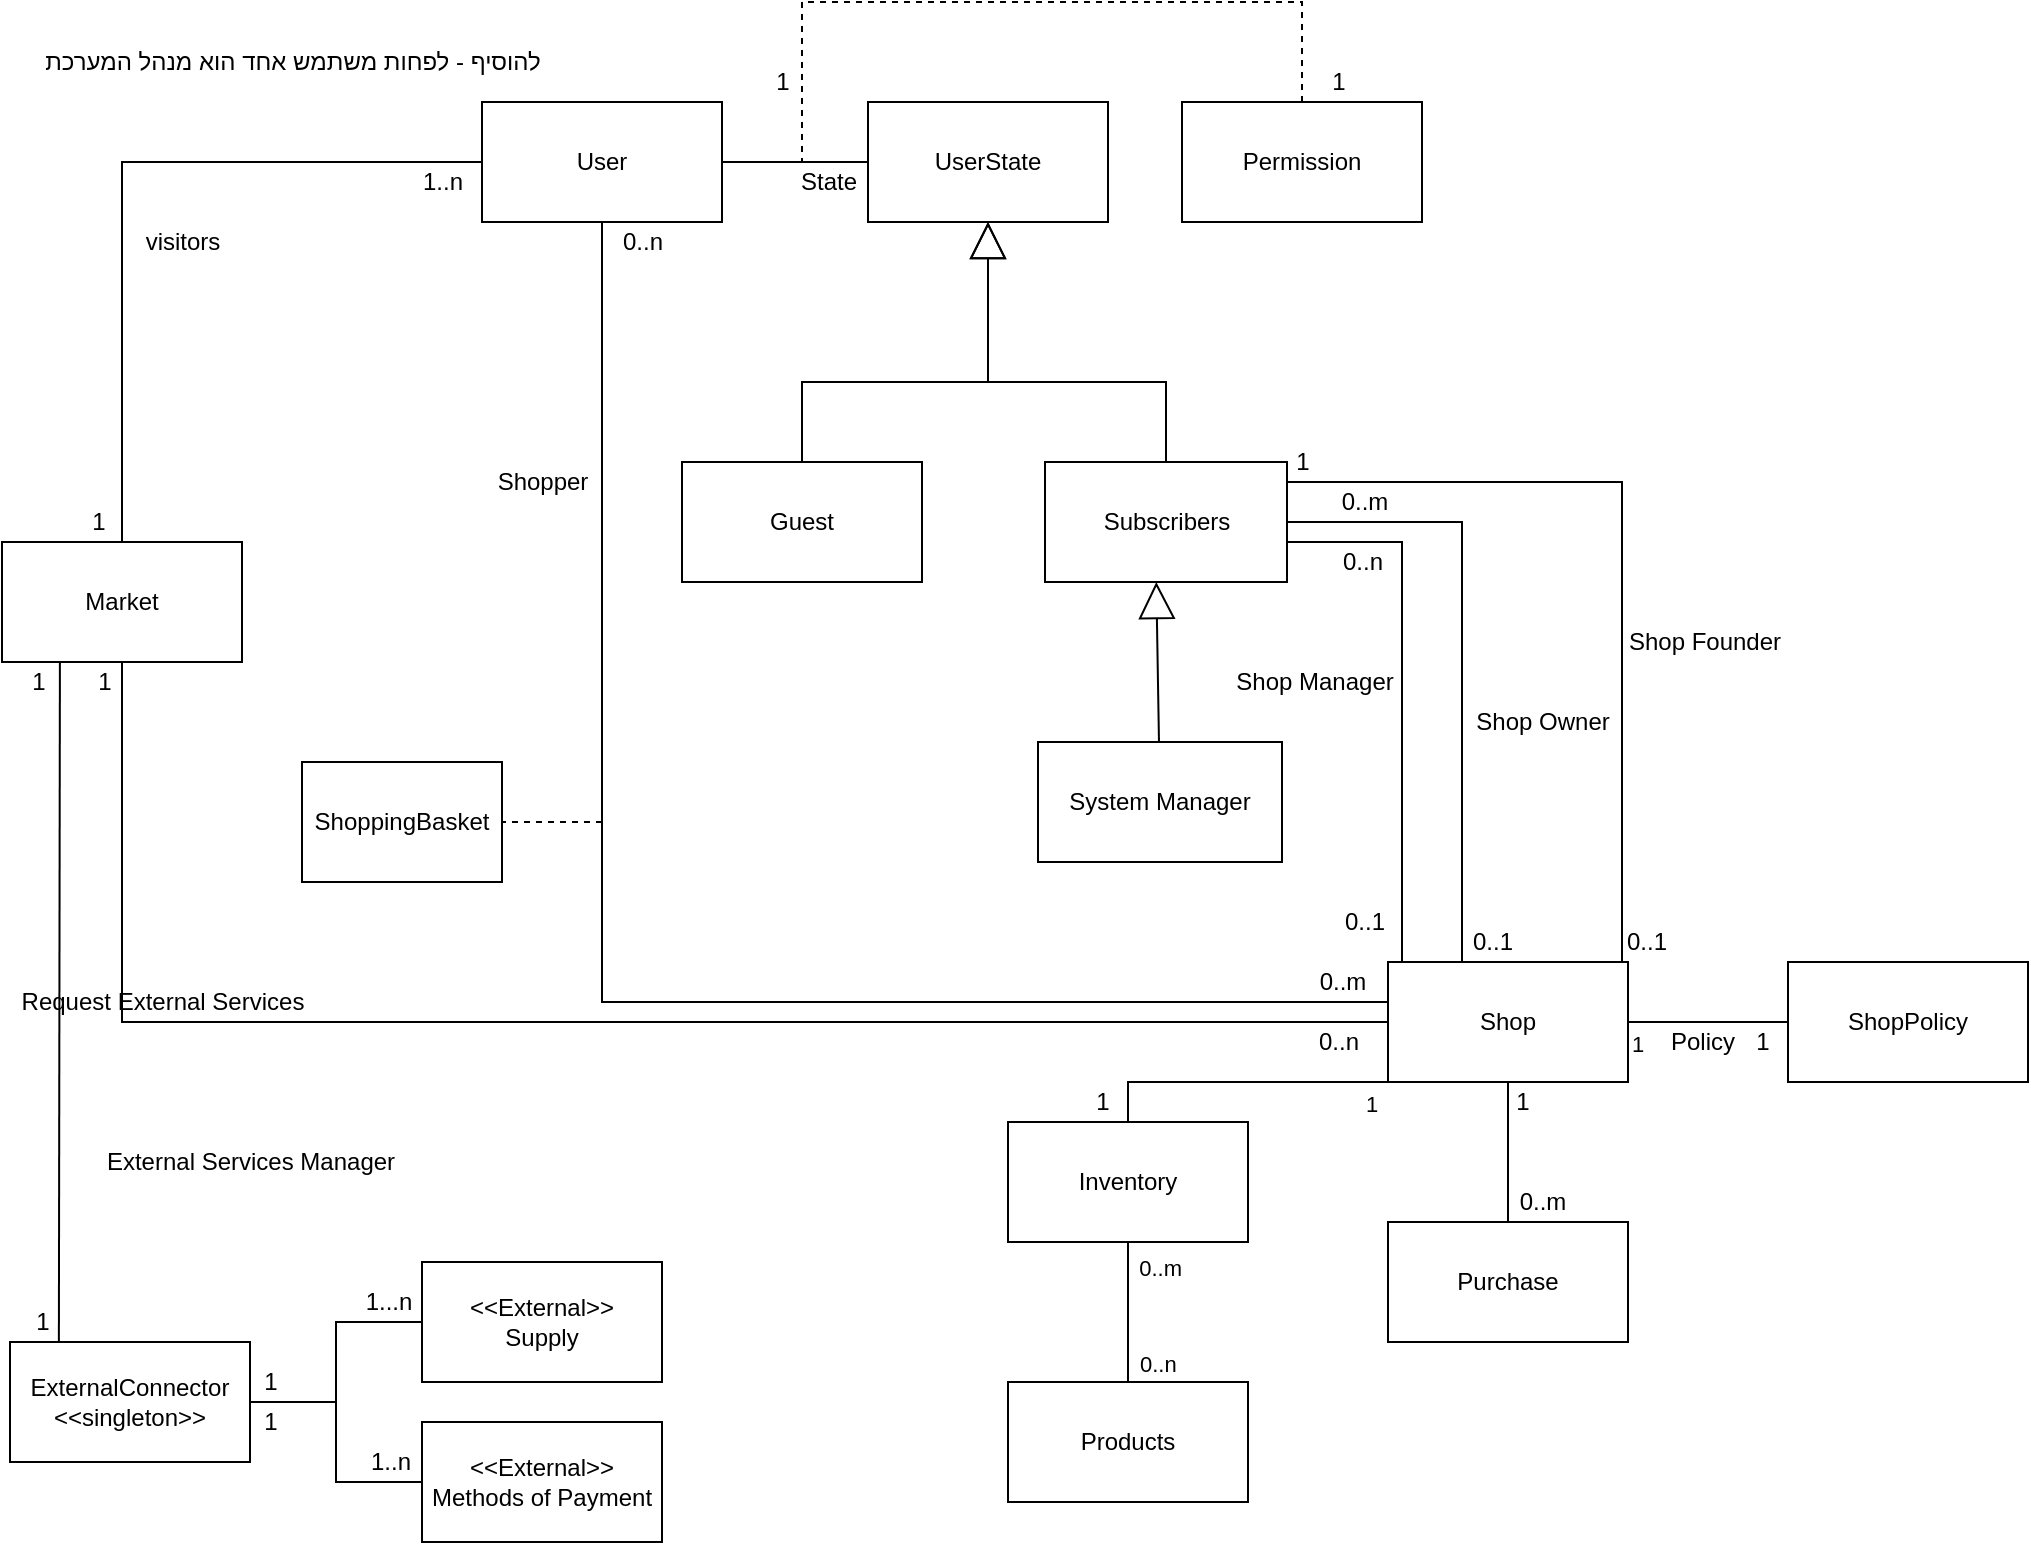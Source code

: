 <mxfile version="17.4.0" type="device" pages="3"><diagram id="Wof2DnWN4hJCFkAimdQg" name="ClassDiagram"><mxGraphModel dx="1888" dy="579" grid="1" gridSize="10" guides="1" tooltips="1" connect="1" arrows="1" fold="1" page="1" pageScale="1" pageWidth="850" pageHeight="1100" math="0" shadow="0"><root><mxCell id="0"/><mxCell id="1" parent="0"/><mxCell id="Eky-pcxUhRWaiAZwhfAL-2" value="ExternalConnector&lt;br&gt;&amp;lt;&amp;lt;singleton&amp;gt;&amp;gt;" style="rounded=0;whiteSpace=wrap;html=1;" parent="1" vertex="1"><mxGeometry x="-296" y="720" width="120" height="60" as="geometry"/></mxCell><mxCell id="Eky-pcxUhRWaiAZwhfAL-3" value="&amp;lt;&amp;lt;External&amp;gt;&amp;gt;&lt;br&gt;Methods of Payment" style="rounded=0;whiteSpace=wrap;html=1;" parent="1" vertex="1"><mxGeometry x="-90" y="760" width="120" height="60" as="geometry"/></mxCell><mxCell id="Eky-pcxUhRWaiAZwhfAL-4" value="&amp;lt;&amp;lt;External&amp;gt;&amp;gt;&lt;br&gt;Supply" style="whiteSpace=wrap;html=1;hachureGap=4;" parent="1" vertex="1"><mxGeometry x="-90" y="680" width="120" height="60" as="geometry"/></mxCell><mxCell id="Eky-pcxUhRWaiAZwhfAL-6" value="" style="edgeStyle=orthogonalEdgeStyle;rounded=0;orthogonalLoop=1;jettySize=auto;html=1;exitX=1;exitY=0.5;exitDx=0;exitDy=0;entryX=0;entryY=0.5;entryDx=0;entryDy=0;endArrow=none;endFill=0;" parent="1" source="Eky-pcxUhRWaiAZwhfAL-2" target="Eky-pcxUhRWaiAZwhfAL-4" edge="1"><mxGeometry relative="1" as="geometry"><mxPoint x="-317" y="780" as="sourcePoint"/><mxPoint x="-397" y="820" as="targetPoint"/></mxGeometry></mxCell><mxCell id="6CJ9yR4R0beAompKz-hC-38" value="" style="edgeStyle=orthogonalEdgeStyle;rounded=0;orthogonalLoop=1;jettySize=auto;html=1;startArrow=none;startFill=0;endArrow=none;endFill=0;" parent="1" source="fY-6HyF-fq5NWKHX7iJ5-1" target="6CJ9yR4R0beAompKz-hC-37" edge="1"><mxGeometry relative="1" as="geometry"/></mxCell><mxCell id="fY-6HyF-fq5NWKHX7iJ5-1" value="User" style="rounded=0;whiteSpace=wrap;html=1;" parent="1" vertex="1"><mxGeometry x="-60" y="100" width="120" height="60" as="geometry"/></mxCell><mxCell id="fY-6HyF-fq5NWKHX7iJ5-3" value="Guest" style="rounded=0;whiteSpace=wrap;html=1;" parent="1" vertex="1"><mxGeometry x="40" y="280" width="120" height="60" as="geometry"/></mxCell><mxCell id="6CJ9yR4R0beAompKz-hC-27" value="" style="edgeStyle=orthogonalEdgeStyle;rounded=0;orthogonalLoop=1;jettySize=auto;html=1;startArrow=none;startFill=0;endArrow=none;endFill=0;" parent="1" source="fY-6HyF-fq5NWKHX7iJ5-4" target="Rlc5a7Pg4rDXN_b2xtmf-1" edge="1"><mxGeometry relative="1" as="geometry"><Array as="points"><mxPoint x="430" y="310"/></Array></mxGeometry></mxCell><mxCell id="fY-6HyF-fq5NWKHX7iJ5-4" value="Subscribers" style="rounded=0;whiteSpace=wrap;html=1;" parent="1" vertex="1"><mxGeometry x="221.5" y="280" width="121" height="60" as="geometry"/></mxCell><mxCell id="kYTz1M_tQUrsJTH6OGYC-2" style="edgeStyle=orthogonalEdgeStyle;rounded=0;orthogonalLoop=1;jettySize=auto;html=1;entryX=0.5;entryY=0;entryDx=0;entryDy=0;endArrow=none;endFill=0;" parent="1" source="Rlc5a7Pg4rDXN_b2xtmf-1" target="8f6Nlo9ApFRKUWU0a2XI-1" edge="1"><mxGeometry relative="1" as="geometry"/></mxCell><mxCell id="Rlc5a7Pg4rDXN_b2xtmf-1" value="Shop" style="rounded=0;whiteSpace=wrap;html=1;" parent="1" vertex="1"><mxGeometry x="393" y="530" width="120" height="60" as="geometry"/></mxCell><mxCell id="1Z-VJc7aL-MS_O6mueCI-9" style="edgeStyle=orthogonalEdgeStyle;rounded=0;orthogonalLoop=1;jettySize=auto;html=1;dashed=1;endArrow=none;endFill=0;" parent="1" edge="1"><mxGeometry relative="1" as="geometry"><mxPoint y="460" as="sourcePoint"/><mxPoint x="-50" y="460" as="targetPoint"/></mxGeometry></mxCell><mxCell id="KP_ZMNLRcbQnrNj21Be2-1" value="ShopPolicy" style="rounded=0;whiteSpace=wrap;html=1;" parent="1" vertex="1"><mxGeometry x="593" y="530" width="120" height="60" as="geometry"/></mxCell><mxCell id="KP_ZMNLRcbQnrNj21Be2-3" value="1" style="endArrow=none;html=1;endSize=12;startArrow=none;startSize=14;startFill=0;edgeStyle=orthogonalEdgeStyle;align=left;verticalAlign=bottom;rounded=0;exitX=1;exitY=0.5;exitDx=0;exitDy=0;entryX=0;entryY=0.5;entryDx=0;entryDy=0;endFill=0;" parent="1" source="Rlc5a7Pg4rDXN_b2xtmf-1" target="KP_ZMNLRcbQnrNj21Be2-1" edge="1"><mxGeometry x="-1" y="-20" relative="1" as="geometry"><mxPoint x="513" y="560" as="sourcePoint"/><mxPoint x="463" y="540" as="targetPoint"/><mxPoint as="offset"/><Array as="points"><mxPoint x="530" y="560"/><mxPoint x="530" y="560"/></Array></mxGeometry></mxCell><mxCell id="m1ixrbXxWv31Y15DonRN-1" value="ShoppingBasket" style="rounded=0;whiteSpace=wrap;html=1;" parent="1" vertex="1"><mxGeometry x="-150" y="430" width="100" height="60" as="geometry"/></mxCell><mxCell id="m1ixrbXxWv31Y15DonRN-2" value="Products" style="rounded=0;whiteSpace=wrap;html=1;" parent="1" vertex="1"><mxGeometry x="203" y="740" width="120" height="60" as="geometry"/></mxCell><mxCell id="m1ixrbXxWv31Y15DonRN-3" value="Inventory" style="rounded=0;whiteSpace=wrap;html=1;" parent="1" vertex="1"><mxGeometry x="203" y="610" width="120" height="60" as="geometry"/></mxCell><mxCell id="m1ixrbXxWv31Y15DonRN-5" value="1" style="endArrow=none;html=1;startArrow=none;startFill=0;edgeStyle=orthogonalEdgeStyle;align=left;verticalAlign=bottom;rounded=0;exitX=0;exitY=0.5;exitDx=0;exitDy=0;entryX=0.5;entryY=0;entryDx=0;entryDy=0;endFill=0;" parent="1" source="Rlc5a7Pg4rDXN_b2xtmf-1" target="m1ixrbXxWv31Y15DonRN-3" edge="1"><mxGeometry x="-0.522" y="20" relative="1" as="geometry"><mxPoint x="523" y="570" as="sourcePoint"/><mxPoint x="603" y="570" as="targetPoint"/><mxPoint as="offset"/><Array as="points"><mxPoint x="393" y="590"/><mxPoint x="263" y="590"/></Array></mxGeometry></mxCell><mxCell id="1Z-VJc7aL-MS_O6mueCI-1" value="" style="endArrow=none;html=1;endSize=12;startArrow=none;startSize=14;startFill=0;edgeStyle=orthogonalEdgeStyle;rounded=0;exitX=0.5;exitY=1;exitDx=0;exitDy=0;entryX=0.5;entryY=0;entryDx=0;entryDy=0;endFill=0;" parent="1" source="m1ixrbXxWv31Y15DonRN-3" target="m1ixrbXxWv31Y15DonRN-2" edge="1"><mxGeometry relative="1" as="geometry"><mxPoint x="383" y="730" as="sourcePoint"/><mxPoint x="543" y="730" as="targetPoint"/></mxGeometry></mxCell><mxCell id="1Z-VJc7aL-MS_O6mueCI-2" value="0..n" style="edgeLabel;resizable=0;html=1;align=left;verticalAlign=top;" parent="1Z-VJc7aL-MS_O6mueCI-1" connectable="0" vertex="1"><mxGeometry x="-1" relative="1" as="geometry"><mxPoint x="4" y="48" as="offset"/></mxGeometry></mxCell><mxCell id="1Z-VJc7aL-MS_O6mueCI-3" value="0..m" style="edgeLabel;resizable=0;html=1;align=right;verticalAlign=top;" parent="1Z-VJc7aL-MS_O6mueCI-1" connectable="0" vertex="1"><mxGeometry x="1" relative="1" as="geometry"><mxPoint x="27" y="-70" as="offset"/></mxGeometry></mxCell><mxCell id="8f6Nlo9ApFRKUWU0a2XI-1" value="Purchase" style="rounded=0;whiteSpace=wrap;html=1;" parent="1" vertex="1"><mxGeometry x="393" y="660" width="120" height="60" as="geometry"/></mxCell><mxCell id="6CJ9yR4R0beAompKz-hC-3" value="" style="endArrow=block;endSize=16;endFill=0;html=1;rounded=0;" parent="1" source="fY-6HyF-fq5NWKHX7iJ5-4" target="6CJ9yR4R0beAompKz-hC-37" edge="1"><mxGeometry width="160" relative="1" as="geometry"><mxPoint x="410" y="380" as="sourcePoint"/><mxPoint x="570" y="380" as="targetPoint"/><Array as="points"><mxPoint x="282" y="240"/><mxPoint x="193" y="240"/></Array></mxGeometry></mxCell><mxCell id="6CJ9yR4R0beAompKz-hC-4" value="" style="endArrow=block;endSize=16;endFill=0;html=1;rounded=0;" parent="1" source="fY-6HyF-fq5NWKHX7iJ5-3" target="6CJ9yR4R0beAompKz-hC-37" edge="1"><mxGeometry width="160" relative="1" as="geometry"><mxPoint x="294.667" y="290" as="sourcePoint"/><mxPoint x="221.333" y="170" as="targetPoint"/><Array as="points"><mxPoint x="100" y="240"/><mxPoint x="193" y="240"/></Array></mxGeometry></mxCell><mxCell id="6CJ9yR4R0beAompKz-hC-16" value="System Manager" style="rounded=0;whiteSpace=wrap;html=1;" parent="1" vertex="1"><mxGeometry x="218" y="420" width="122" height="60" as="geometry"/></mxCell><mxCell id="6CJ9yR4R0beAompKz-hC-18" value="" style="endArrow=none;endFill=0;html=1;edgeStyle=orthogonalEdgeStyle;align=left;verticalAlign=top;rounded=0;" parent="1" source="fY-6HyF-fq5NWKHX7iJ5-1" target="Rlc5a7Pg4rDXN_b2xtmf-1" edge="1"><mxGeometry x="-1" relative="1" as="geometry"><mxPoint x="220" y="300" as="sourcePoint"/><mxPoint x="380" y="300" as="targetPoint"/><Array as="points"><mxPoint y="550"/></Array></mxGeometry></mxCell><mxCell id="6CJ9yR4R0beAompKz-hC-20" value="Shopper" style="text;html=1;align=center;verticalAlign=middle;resizable=0;points=[];autosize=1;strokeColor=none;fillColor=none;" parent="1" vertex="1"><mxGeometry x="-60" y="280" width="60" height="20" as="geometry"/></mxCell><mxCell id="6CJ9yR4R0beAompKz-hC-24" value="Shop Owner" style="text;html=1;align=center;verticalAlign=middle;resizable=0;points=[];autosize=1;strokeColor=none;fillColor=none;" parent="1" vertex="1"><mxGeometry x="430" y="400" width="80" height="20" as="geometry"/></mxCell><mxCell id="6CJ9yR4R0beAompKz-hC-28" value="" style="edgeStyle=orthogonalEdgeStyle;rounded=0;orthogonalLoop=1;jettySize=auto;html=1;startArrow=none;startFill=0;endArrow=none;endFill=0;" parent="1" source="fY-6HyF-fq5NWKHX7iJ5-4" target="Rlc5a7Pg4rDXN_b2xtmf-1" edge="1"><mxGeometry relative="1" as="geometry"><mxPoint x="371" y="320.059" as="sourcePoint"/><mxPoint x="463.059" y="540" as="targetPoint"/><Array as="points"><mxPoint x="400" y="320"/></Array></mxGeometry></mxCell><mxCell id="6CJ9yR4R0beAompKz-hC-30" value="0..1" style="text;html=1;align=center;verticalAlign=middle;resizable=0;points=[];autosize=1;strokeColor=none;fillColor=none;" parent="1" vertex="1"><mxGeometry x="425" y="510" width="40" height="20" as="geometry"/></mxCell><mxCell id="6CJ9yR4R0beAompKz-hC-31" value="0..m" style="text;html=1;align=center;verticalAlign=middle;resizable=0;points=[];autosize=1;strokeColor=none;fillColor=none;" parent="1" vertex="1"><mxGeometry x="361" y="290" width="40" height="20" as="geometry"/></mxCell><mxCell id="6CJ9yR4R0beAompKz-hC-32" value="Shop Manager" style="text;html=1;align=center;verticalAlign=middle;resizable=0;points=[];autosize=1;strokeColor=none;fillColor=none;" parent="1" vertex="1"><mxGeometry x="311" y="380" width="90" height="20" as="geometry"/></mxCell><mxCell id="6CJ9yR4R0beAompKz-hC-34" value="0..1" style="text;html=1;align=center;verticalAlign=middle;resizable=0;points=[];autosize=1;strokeColor=none;fillColor=none;" parent="1" vertex="1"><mxGeometry x="361" y="500" width="40" height="20" as="geometry"/></mxCell><mxCell id="6CJ9yR4R0beAompKz-hC-35" value="0..n" style="text;html=1;align=center;verticalAlign=middle;resizable=0;points=[];autosize=1;strokeColor=none;fillColor=none;" parent="1" vertex="1"><mxGeometry x="360" y="320" width="40" height="20" as="geometry"/></mxCell><mxCell id="6CJ9yR4R0beAompKz-hC-37" value="UserState" style="rounded=0;whiteSpace=wrap;html=1;" parent="1" vertex="1"><mxGeometry x="133" y="100" width="120" height="60" as="geometry"/></mxCell><mxCell id="6CJ9yR4R0beAompKz-hC-39" value="1" style="text;html=1;align=center;verticalAlign=middle;resizable=0;points=[];autosize=1;strokeColor=none;fillColor=none;" parent="1" vertex="1"><mxGeometry x="240" y="590" width="20" height="20" as="geometry"/></mxCell><mxCell id="6CJ9yR4R0beAompKz-hC-44" value="1" style="text;html=1;align=center;verticalAlign=middle;resizable=0;points=[];autosize=1;strokeColor=none;fillColor=none;" parent="1" vertex="1"><mxGeometry x="570" y="560" width="20" height="20" as="geometry"/></mxCell><mxCell id="6CJ9yR4R0beAompKz-hC-45" value="Policy" style="text;html=1;align=center;verticalAlign=middle;resizable=0;points=[];autosize=1;strokeColor=none;fillColor=none;" parent="1" vertex="1"><mxGeometry x="525" y="560" width="50" height="20" as="geometry"/></mxCell><mxCell id="6CJ9yR4R0beAompKz-hC-47" value="0..m" style="text;html=1;align=center;verticalAlign=middle;resizable=0;points=[];autosize=1;strokeColor=none;fillColor=none;" parent="1" vertex="1"><mxGeometry x="450" y="640" width="40" height="20" as="geometry"/></mxCell><mxCell id="6CJ9yR4R0beAompKz-hC-48" value="1" style="text;html=1;align=center;verticalAlign=middle;resizable=0;points=[];autosize=1;strokeColor=none;fillColor=none;" parent="1" vertex="1"><mxGeometry x="450" y="590" width="20" height="20" as="geometry"/></mxCell><mxCell id="6CJ9yR4R0beAompKz-hC-49" value="" style="edgeStyle=orthogonalEdgeStyle;rounded=0;orthogonalLoop=1;jettySize=auto;html=1;endArrow=none;endFill=0;" parent="1" source="Eky-pcxUhRWaiAZwhfAL-2" target="Eky-pcxUhRWaiAZwhfAL-3" edge="1"><mxGeometry relative="1" as="geometry"><mxPoint x="-170" y="760" as="sourcePoint"/><mxPoint x="-80" y="720" as="targetPoint"/></mxGeometry></mxCell><mxCell id="6CJ9yR4R0beAompKz-hC-50" value="Market" style="whiteSpace=wrap;html=1;" parent="1" vertex="1"><mxGeometry x="-300" y="320" width="120" height="60" as="geometry"/></mxCell><mxCell id="6CJ9yR4R0beAompKz-hC-52" value="" style="endArrow=block;endSize=16;endFill=0;html=1;rounded=0;" parent="1" source="6CJ9yR4R0beAompKz-hC-16" edge="1"><mxGeometry width="160" relative="1" as="geometry"><mxPoint x="274.857" y="420" as="sourcePoint"/><mxPoint x="277.143" y="340" as="targetPoint"/></mxGeometry></mxCell><mxCell id="yRlQgoSRoIzY0jn1ySPi-1" value="" style="endArrow=none;html=1;rounded=0;" parent="1" source="6CJ9yR4R0beAompKz-hC-50" target="fY-6HyF-fq5NWKHX7iJ5-1" edge="1"><mxGeometry width="50" height="50" relative="1" as="geometry"><mxPoint x="10" y="290" as="sourcePoint"/><mxPoint x="60" y="240" as="targetPoint"/><Array as="points"><mxPoint x="-240" y="130"/></Array></mxGeometry></mxCell><mxCell id="yRlQgoSRoIzY0jn1ySPi-2" value="" style="endArrow=none;html=1;rounded=0;exitX=0.5;exitY=1;exitDx=0;exitDy=0;" parent="1" source="6CJ9yR4R0beAompKz-hC-50" target="Rlc5a7Pg4rDXN_b2xtmf-1" edge="1"><mxGeometry width="50" height="50" relative="1" as="geometry"><mxPoint x="-178.429" y="380" as="sourcePoint"/><mxPoint x="466" y="560" as="targetPoint"/><Array as="points"><mxPoint x="-240" y="560"/></Array></mxGeometry></mxCell><mxCell id="yRlQgoSRoIzY0jn1ySPi-3" value="0..n" style="text;html=1;align=center;verticalAlign=middle;resizable=0;points=[];autosize=1;strokeColor=none;fillColor=none;" parent="1" vertex="1"><mxGeometry y="160" width="40" height="20" as="geometry"/></mxCell><mxCell id="yRlQgoSRoIzY0jn1ySPi-4" value="0..m" style="text;html=1;align=center;verticalAlign=middle;resizable=0;points=[];autosize=1;strokeColor=none;fillColor=none;" parent="1" vertex="1"><mxGeometry x="350" y="530" width="40" height="20" as="geometry"/></mxCell><mxCell id="yRlQgoSRoIzY0jn1ySPi-5" value="1" style="text;html=1;align=center;verticalAlign=middle;resizable=0;points=[];autosize=1;strokeColor=none;fillColor=none;" parent="1" vertex="1"><mxGeometry x="-262" y="300" width="20" height="20" as="geometry"/></mxCell><mxCell id="yRlQgoSRoIzY0jn1ySPi-6" value="1..n" style="text;html=1;align=center;verticalAlign=middle;resizable=0;points=[];autosize=1;strokeColor=none;fillColor=none;" parent="1" vertex="1"><mxGeometry x="-100" y="130" width="40" height="20" as="geometry"/></mxCell><mxCell id="yRlQgoSRoIzY0jn1ySPi-7" value="להוסיף - לפחות משתמש אחד הוא מנהל המערכת" style="text;html=1;align=center;verticalAlign=middle;resizable=0;points=[];autosize=1;strokeColor=none;fillColor=none;" parent="1" vertex="1"><mxGeometry x="-280" y="70" width="250" height="20" as="geometry"/></mxCell><mxCell id="yRlQgoSRoIzY0jn1ySPi-8" value="1" style="text;html=1;align=center;verticalAlign=middle;resizable=0;points=[];autosize=1;strokeColor=none;fillColor=none;" parent="1" vertex="1"><mxGeometry x="-259" y="380" width="20" height="20" as="geometry"/></mxCell><mxCell id="yRlQgoSRoIzY0jn1ySPi-10" value="0..n" style="text;html=1;align=center;verticalAlign=middle;resizable=0;points=[];autosize=1;strokeColor=none;fillColor=none;" parent="1" vertex="1"><mxGeometry x="348" y="560" width="40" height="20" as="geometry"/></mxCell><mxCell id="yRlQgoSRoIzY0jn1ySPi-11" value="Request External Services" style="text;html=1;align=center;verticalAlign=middle;resizable=0;points=[];autosize=1;strokeColor=none;fillColor=none;" parent="1" vertex="1"><mxGeometry x="-300" y="540" width="160" height="20" as="geometry"/></mxCell><mxCell id="yRlQgoSRoIzY0jn1ySPi-13" value="" style="endArrow=none;endFill=0;endSize=12;html=1;rounded=0;entryX=0.662;entryY=0.008;entryDx=0;entryDy=0;entryPerimeter=0;" parent="1" edge="1"><mxGeometry width="160" relative="1" as="geometry"><mxPoint x="-271.045" y="380" as="sourcePoint"/><mxPoint x="-271.56" y="720.48" as="targetPoint"/></mxGeometry></mxCell><mxCell id="yRlQgoSRoIzY0jn1ySPi-14" value="External Services Manager" style="text;html=1;align=center;verticalAlign=middle;resizable=0;points=[];autosize=1;strokeColor=none;fillColor=none;" parent="1" vertex="1"><mxGeometry x="-256" y="620" width="160" height="20" as="geometry"/></mxCell><mxCell id="yRlQgoSRoIzY0jn1ySPi-15" value="1" style="text;html=1;align=center;verticalAlign=middle;resizable=0;points=[];autosize=1;strokeColor=none;fillColor=none;" parent="1" vertex="1"><mxGeometry x="-290" y="700" width="20" height="20" as="geometry"/></mxCell><mxCell id="yRlQgoSRoIzY0jn1ySPi-16" value="1" style="text;html=1;align=center;verticalAlign=middle;resizable=0;points=[];autosize=1;strokeColor=none;fillColor=none;" parent="1" vertex="1"><mxGeometry x="-292" y="380" width="20" height="20" as="geometry"/></mxCell><mxCell id="yRlQgoSRoIzY0jn1ySPi-17" value="State" style="text;html=1;align=center;verticalAlign=middle;resizable=0;points=[];autosize=1;strokeColor=none;fillColor=none;" parent="1" vertex="1"><mxGeometry x="93" y="130" width="40" height="20" as="geometry"/></mxCell><mxCell id="yRlQgoSRoIzY0jn1ySPi-19" value="1" style="text;html=1;align=center;verticalAlign=middle;resizable=0;points=[];autosize=1;strokeColor=none;fillColor=none;" parent="1" vertex="1"><mxGeometry x="-176" y="730" width="20" height="20" as="geometry"/></mxCell><mxCell id="yRlQgoSRoIzY0jn1ySPi-20" value="1" style="text;html=1;align=center;verticalAlign=middle;resizable=0;points=[];autosize=1;strokeColor=none;fillColor=none;" parent="1" vertex="1"><mxGeometry x="-176" y="750" width="20" height="20" as="geometry"/></mxCell><mxCell id="yRlQgoSRoIzY0jn1ySPi-21" value="1...n" style="text;html=1;align=center;verticalAlign=middle;resizable=0;points=[];autosize=1;strokeColor=none;fillColor=none;" parent="1" vertex="1"><mxGeometry x="-127" y="690" width="40" height="20" as="geometry"/></mxCell><mxCell id="yRlQgoSRoIzY0jn1ySPi-22" value="1..n" style="text;html=1;align=center;verticalAlign=middle;resizable=0;points=[];autosize=1;strokeColor=none;fillColor=none;" parent="1" vertex="1"><mxGeometry x="-126" y="770" width="40" height="20" as="geometry"/></mxCell><mxCell id="yRlQgoSRoIzY0jn1ySPi-25" value="" style="edgeStyle=orthogonalEdgeStyle;rounded=0;orthogonalLoop=1;jettySize=auto;html=1;startArrow=none;startFill=0;endArrow=none;endFill=0;" parent="1" source="fY-6HyF-fq5NWKHX7iJ5-4" target="Rlc5a7Pg4rDXN_b2xtmf-1" edge="1"><mxGeometry relative="1" as="geometry"><mxPoint x="352.5" y="320" as="sourcePoint"/><mxPoint x="440.0" y="540" as="targetPoint"/><Array as="points"><mxPoint x="510" y="290"/></Array></mxGeometry></mxCell><mxCell id="yRlQgoSRoIzY0jn1ySPi-26" value="Shop Founder" style="text;html=1;align=center;verticalAlign=middle;resizable=0;points=[];autosize=1;strokeColor=none;fillColor=none;" parent="1" vertex="1"><mxGeometry x="506" y="360" width="90" height="20" as="geometry"/></mxCell><mxCell id="yRlQgoSRoIzY0jn1ySPi-27" value="1" style="text;html=1;align=center;verticalAlign=middle;resizable=0;points=[];autosize=1;strokeColor=none;fillColor=none;" parent="1" vertex="1"><mxGeometry x="340" y="270" width="20" height="20" as="geometry"/></mxCell><mxCell id="yRlQgoSRoIzY0jn1ySPi-28" value="0..1" style="text;html=1;align=center;verticalAlign=middle;resizable=0;points=[];autosize=1;strokeColor=none;fillColor=none;" parent="1" vertex="1"><mxGeometry x="502" y="510" width="40" height="20" as="geometry"/></mxCell><mxCell id="yRlQgoSRoIzY0jn1ySPi-29" value="visitors" style="text;html=1;align=center;verticalAlign=middle;resizable=0;points=[];autosize=1;strokeColor=none;fillColor=none;" parent="1" vertex="1"><mxGeometry x="-235" y="160" width="50" height="20" as="geometry"/></mxCell><mxCell id="w50vpWJAApKNI0G0Yt9C-1" value="" style="endArrow=none;html=1;rounded=0;exitX=0.5;exitY=0;exitDx=0;exitDy=0;dashed=1;" edge="1" parent="1" source="w50vpWJAApKNI0G0Yt9C-2"><mxGeometry width="50" height="50" relative="1" as="geometry"><mxPoint x="440" y="100" as="sourcePoint"/><mxPoint x="100" y="130" as="targetPoint"/><Array as="points"><mxPoint x="350" y="50"/><mxPoint x="100" y="50"/></Array></mxGeometry></mxCell><mxCell id="w50vpWJAApKNI0G0Yt9C-2" value="Permission" style="rounded=0;whiteSpace=wrap;html=1;" vertex="1" parent="1"><mxGeometry x="290" y="100" width="120" height="60" as="geometry"/></mxCell><mxCell id="w50vpWJAApKNI0G0Yt9C-3" value="1" style="text;html=1;align=center;verticalAlign=middle;resizable=0;points=[];autosize=1;strokeColor=none;fillColor=none;" vertex="1" parent="1"><mxGeometry x="358" y="80" width="20" height="20" as="geometry"/></mxCell><mxCell id="w50vpWJAApKNI0G0Yt9C-4" value="1" style="text;html=1;align=center;verticalAlign=middle;resizable=0;points=[];autosize=1;strokeColor=none;fillColor=none;" vertex="1" parent="1"><mxGeometry x="80" y="80" width="20" height="20" as="geometry"/></mxCell></root></mxGraphModel></diagram><diagram id="IdneBSZUfjmqCDgwzP47" name="architectureModel"><mxGraphModel dx="920" dy="625" grid="1" gridSize="10" guides="1" tooltips="1" connect="1" arrows="1" fold="1" page="1" pageScale="1" pageWidth="850" pageHeight="1100" math="0" shadow="0"><root><mxCell id="0"/><mxCell id="1" parent="0"/><mxCell id="KROAidfRU9FZQxuN5Bl5-2" value="Domain" style="shape=umlFrame;whiteSpace=wrap;html=1;strokeColor=default;fillColor=none;width=50;height=30;" vertex="1" parent="1"><mxGeometry x="240" y="410" width="360" height="220" as="geometry"/></mxCell><mxCell id="KROAidfRU9FZQxuN5Bl5-16" value="Market" style="html=1;" vertex="1" parent="1"><mxGeometry x="260" y="450" width="110" height="50" as="geometry"/></mxCell><mxCell id="KROAidfRU9FZQxuN5Bl5-17" value="ExternalServices" style="html=1;" vertex="1" parent="1"><mxGeometry x="260" y="560" width="110" height="50" as="geometry"/></mxCell><mxCell id="KROAidfRU9FZQxuN5Bl5-18" value="Users" style="html=1;" vertex="1" parent="1"><mxGeometry x="470" y="450" width="110" height="50" as="geometry"/></mxCell><mxCell id="KROAidfRU9FZQxuN5Bl5-19" value="Shops" style="html=1;" vertex="1" parent="1"><mxGeometry x="470" y="560" width="110" height="50" as="geometry"/></mxCell><mxCell id="KROAidfRU9FZQxuN5Bl5-20" value="Use" style="endArrow=open;endSize=12;dashed=1;html=1;rounded=0;" edge="1" parent="1" source="KROAidfRU9FZQxuN5Bl5-16" target="KROAidfRU9FZQxuN5Bl5-17"><mxGeometry width="160" relative="1" as="geometry"><mxPoint x="390" y="490" as="sourcePoint"/><mxPoint x="550" y="490" as="targetPoint"/></mxGeometry></mxCell><mxCell id="KROAidfRU9FZQxuN5Bl5-21" value="Use" style="endArrow=open;endSize=12;dashed=1;html=1;rounded=0;" edge="1" parent="1" source="KROAidfRU9FZQxuN5Bl5-18" target="KROAidfRU9FZQxuN5Bl5-19"><mxGeometry width="160" relative="1" as="geometry"><mxPoint x="325" y="510" as="sourcePoint"/><mxPoint x="325" y="570" as="targetPoint"/></mxGeometry></mxCell><mxCell id="KROAidfRU9FZQxuN5Bl5-22" value="Use" style="endArrow=open;endSize=12;dashed=1;html=1;rounded=0;startArrow=none;startFill=0;" edge="1" parent="1" source="KROAidfRU9FZQxuN5Bl5-18" target="KROAidfRU9FZQxuN5Bl5-16"><mxGeometry width="160" relative="1" as="geometry"><mxPoint x="456.364" y="570" as="sourcePoint"/><mxPoint x="363.636" y="510" as="targetPoint"/></mxGeometry></mxCell><mxCell id="KROAidfRU9FZQxuN5Bl5-23" value="Use" style="endArrow=open;endSize=12;dashed=1;html=1;rounded=0;startArrow=none;startFill=0;" edge="1" parent="1" source="KROAidfRU9FZQxuN5Bl5-19" target="KROAidfRU9FZQxuN5Bl5-16"><mxGeometry width="160" relative="1" as="geometry"><mxPoint x="350" y="530" as="sourcePoint"/><mxPoint x="363.636" y="510" as="targetPoint"/></mxGeometry></mxCell><mxCell id="KROAidfRU9FZQxuN5Bl5-24" value="Use" style="endArrow=open;endSize=12;dashed=1;html=1;rounded=0;startArrow=none;startFill=0;" edge="1" parent="1" source="KROAidfRU9FZQxuN5Bl5-16" target="KROAidfRU9FZQxuN5Bl5-18"><mxGeometry width="160" relative="1" as="geometry"><mxPoint x="480" y="485" as="sourcePoint"/><mxPoint x="400" y="420" as="targetPoint"/></mxGeometry></mxCell><mxCell id="KROAidfRU9FZQxuN5Bl5-25" value="Service" style="shape=umlFrame;whiteSpace=wrap;html=1;strokeColor=default;fillColor=none;" vertex="1" parent="1"><mxGeometry x="345" y="300" width="150" height="80" as="geometry"/></mxCell><mxCell id="KROAidfRU9FZQxuN5Bl5-26" value="User Interface" style="shape=umlFrame;whiteSpace=wrap;html=1;strokeColor=default;fillColor=none;" vertex="1" parent="1"><mxGeometry x="345" y="80" width="150" height="80" as="geometry"/></mxCell><mxCell id="KROAidfRU9FZQxuN5Bl5-27" value="Data Access Layer" style="shape=umlFrame;whiteSpace=wrap;html=1;strokeColor=default;fillColor=none;width=70;height=40;" vertex="1" parent="1"><mxGeometry x="345" y="670" width="150" height="80" as="geometry"/></mxCell><mxCell id="KROAidfRU9FZQxuN5Bl5-32" value="Storage" style="aspect=fixed;perimeter=ellipsePerimeter;html=1;align=center;shadow=0;dashed=0;spacingTop=3;image;image=img/lib/active_directory/databases.svg;strokeColor=default;fillColor=none;" vertex="1" parent="1"><mxGeometry x="384.29" y="790" width="71.43" height="70" as="geometry"/></mxCell><mxCell id="KROAidfRU9FZQxuN5Bl5-33" value="Communication" style="shape=umlFrame;whiteSpace=wrap;html=1;strokeColor=default;fillColor=none;width=90;height=30;" vertex="1" parent="1"><mxGeometry x="345" y="190" width="150" height="80" as="geometry"/></mxCell><mxCell id="KROAidfRU9FZQxuN5Bl5-34" value="" style="endArrow=open;endFill=1;endSize=12;html=1;rounded=0;dashed=1;strokeWidth=1;" edge="1" parent="1" source="KROAidfRU9FZQxuN5Bl5-26" target="KROAidfRU9FZQxuN5Bl5-33"><mxGeometry width="160" relative="1" as="geometry"><mxPoint x="340" y="480" as="sourcePoint"/><mxPoint x="500" y="480" as="targetPoint"/></mxGeometry></mxCell><mxCell id="KROAidfRU9FZQxuN5Bl5-35" value="" style="endArrow=open;endFill=1;endSize=12;html=1;rounded=0;dashed=1;strokeWidth=1;" edge="1" parent="1" source="KROAidfRU9FZQxuN5Bl5-33" target="KROAidfRU9FZQxuN5Bl5-25"><mxGeometry width="160" relative="1" as="geometry"><mxPoint x="430" y="150" as="sourcePoint"/><mxPoint x="430" y="190" as="targetPoint"/></mxGeometry></mxCell><mxCell id="KROAidfRU9FZQxuN5Bl5-36" value="" style="endArrow=open;endFill=1;endSize=12;html=1;rounded=0;dashed=1;strokeWidth=1;" edge="1" parent="1" source="KROAidfRU9FZQxuN5Bl5-25" target="KROAidfRU9FZQxuN5Bl5-2"><mxGeometry width="160" relative="1" as="geometry"><mxPoint x="431.667" y="260" as="sourcePoint"/><mxPoint x="433.333" y="300" as="targetPoint"/></mxGeometry></mxCell><mxCell id="KROAidfRU9FZQxuN5Bl5-37" value="" style="endArrow=open;endFill=1;endSize=12;html=1;rounded=0;dashed=1;strokeWidth=1;" edge="1" parent="1" source="KROAidfRU9FZQxuN5Bl5-2" target="KROAidfRU9FZQxuN5Bl5-27"><mxGeometry width="160" relative="1" as="geometry"><mxPoint x="430" y="380" as="sourcePoint"/><mxPoint x="430" y="420" as="targetPoint"/></mxGeometry></mxCell><mxCell id="KROAidfRU9FZQxuN5Bl5-38" value="" style="endArrow=open;endFill=1;endSize=12;html=1;rounded=0;dashed=1;strokeWidth=1;" edge="1" parent="1" source="KROAidfRU9FZQxuN5Bl5-27" target="KROAidfRU9FZQxuN5Bl5-32"><mxGeometry width="160" relative="1" as="geometry"><mxPoint x="430" y="630" as="sourcePoint"/><mxPoint x="430" y="680" as="targetPoint"/></mxGeometry></mxCell></root></mxGraphModel></diagram><diagram id="9_NJ0gL4xp1sikUJ0J8a" name="Use Cases"><mxGraphModel dx="782" dy="531" grid="1" gridSize="10" guides="1" tooltips="1" connect="1" arrows="1" fold="1" page="1" pageScale="1" pageWidth="850" pageHeight="1100" math="0" shadow="0"><root><mxCell id="0"/><mxCell id="1" parent="0"/></root></mxGraphModel></diagram></mxfile>